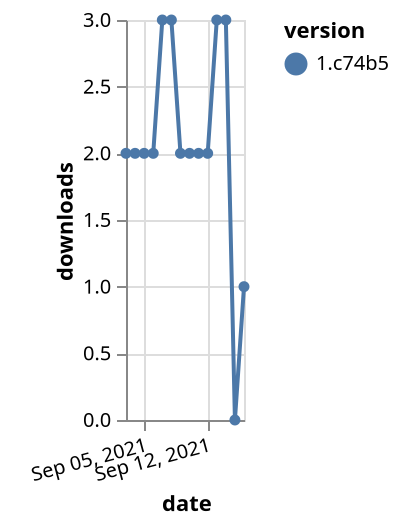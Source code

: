 {"$schema": "https://vega.github.io/schema/vega-lite/v5.json", "description": "A simple bar chart with embedded data.", "data": {"values": [{"date": "2021-09-03", "total": 1324, "delta": 2, "version": "1.c74b5"}, {"date": "2021-09-04", "total": 1326, "delta": 2, "version": "1.c74b5"}, {"date": "2021-09-05", "total": 1328, "delta": 2, "version": "1.c74b5"}, {"date": "2021-09-06", "total": 1330, "delta": 2, "version": "1.c74b5"}, {"date": "2021-09-07", "total": 1333, "delta": 3, "version": "1.c74b5"}, {"date": "2021-09-08", "total": 1336, "delta": 3, "version": "1.c74b5"}, {"date": "2021-09-09", "total": 1338, "delta": 2, "version": "1.c74b5"}, {"date": "2021-09-10", "total": 1340, "delta": 2, "version": "1.c74b5"}, {"date": "2021-09-11", "total": 1342, "delta": 2, "version": "1.c74b5"}, {"date": "2021-09-12", "total": 1344, "delta": 2, "version": "1.c74b5"}, {"date": "2021-09-13", "total": 1347, "delta": 3, "version": "1.c74b5"}, {"date": "2021-09-14", "total": 1350, "delta": 3, "version": "1.c74b5"}, {"date": "2021-09-15", "total": 1350, "delta": 0, "version": "1.c74b5"}, {"date": "2021-09-16", "total": 1351, "delta": 1, "version": "1.c74b5"}]}, "width": "container", "mark": {"type": "line", "point": {"filled": true}}, "encoding": {"x": {"field": "date", "type": "temporal", "timeUnit": "yearmonthdate", "title": "date", "axis": {"labelAngle": -15}}, "y": {"field": "delta", "type": "quantitative", "title": "downloads"}, "color": {"field": "version", "type": "nominal"}, "tooltip": {"field": "delta"}}}
